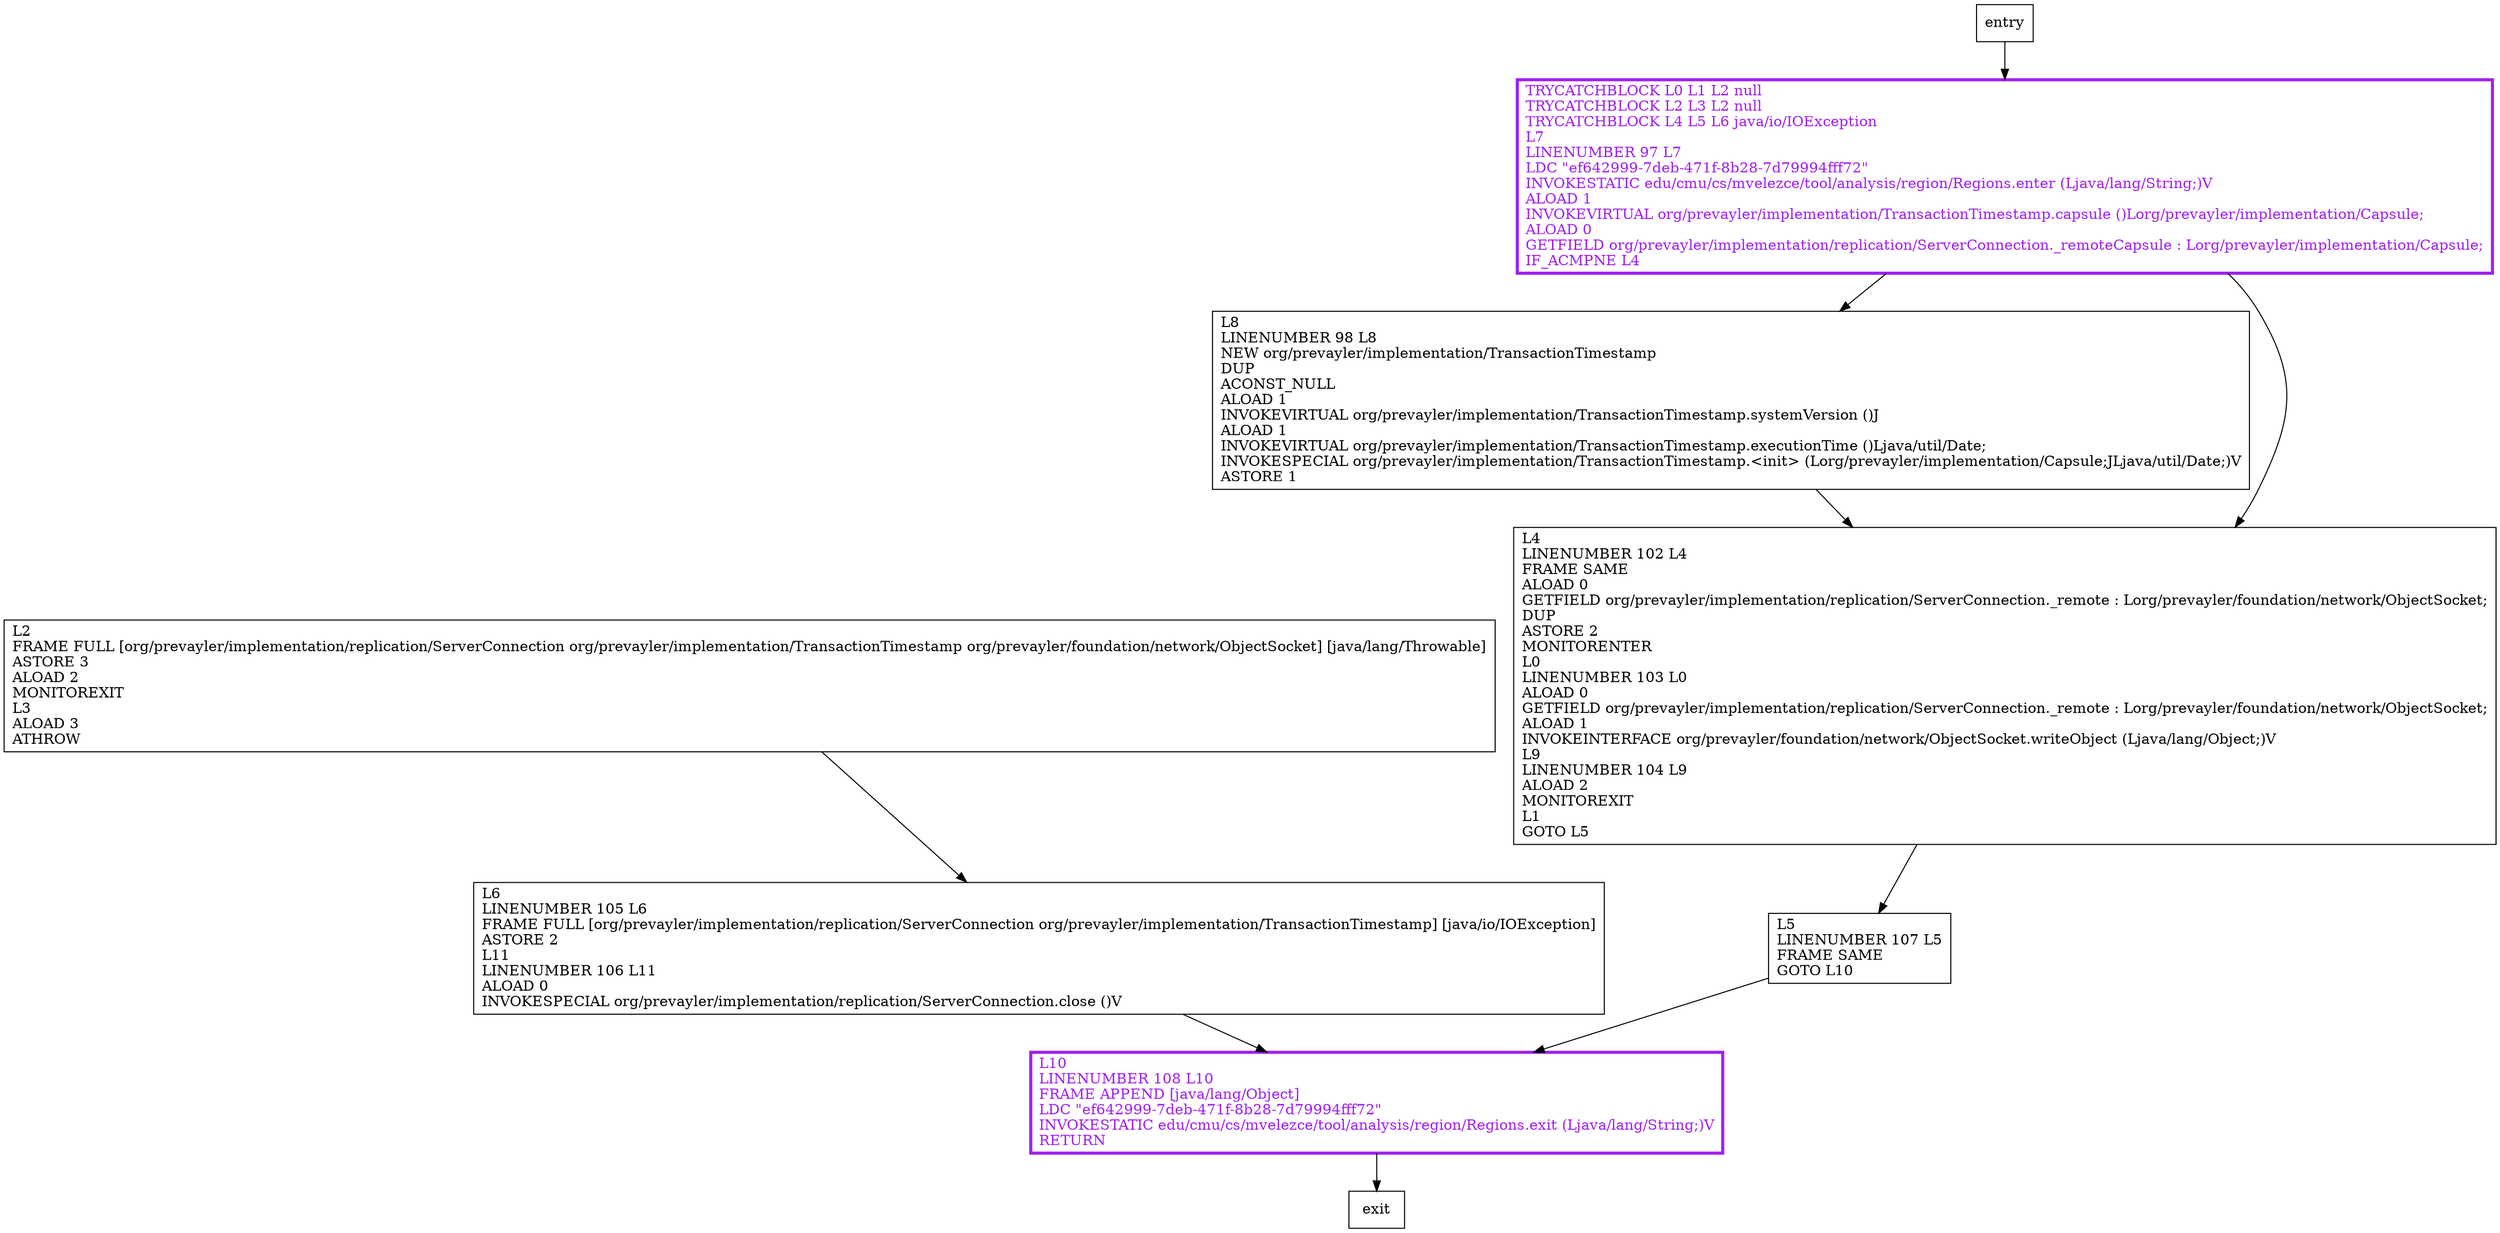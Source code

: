 digraph receive {
node [shape=record];
1866142672 [label="L2\lFRAME FULL [org/prevayler/implementation/replication/ServerConnection org/prevayler/implementation/TransactionTimestamp org/prevayler/foundation/network/ObjectSocket] [java/lang/Throwable]\lASTORE 3\lALOAD 2\lMONITOREXIT\lL3\lALOAD 3\lATHROW\l"];
43402513 [label="L6\lLINENUMBER 105 L6\lFRAME FULL [org/prevayler/implementation/replication/ServerConnection org/prevayler/implementation/TransactionTimestamp] [java/io/IOException]\lASTORE 2\lL11\lLINENUMBER 106 L11\lALOAD 0\lINVOKESPECIAL org/prevayler/implementation/replication/ServerConnection.close ()V\l"];
663317819 [label="L8\lLINENUMBER 98 L8\lNEW org/prevayler/implementation/TransactionTimestamp\lDUP\lACONST_NULL\lALOAD 1\lINVOKEVIRTUAL org/prevayler/implementation/TransactionTimestamp.systemVersion ()J\lALOAD 1\lINVOKEVIRTUAL org/prevayler/implementation/TransactionTimestamp.executionTime ()Ljava/util/Date;\lINVOKESPECIAL org/prevayler/implementation/TransactionTimestamp.\<init\> (Lorg/prevayler/implementation/Capsule;JLjava/util/Date;)V\lASTORE 1\l"];
1855590605 [label="L10\lLINENUMBER 108 L10\lFRAME APPEND [java/lang/Object]\lLDC \"ef642999-7deb-471f-8b28-7d79994fff72\"\lINVOKESTATIC edu/cmu/cs/mvelezce/tool/analysis/region/Regions.exit (Ljava/lang/String;)V\lRETURN\l"];
429462686 [label="TRYCATCHBLOCK L0 L1 L2 null\lTRYCATCHBLOCK L2 L3 L2 null\lTRYCATCHBLOCK L4 L5 L6 java/io/IOException\lL7\lLINENUMBER 97 L7\lLDC \"ef642999-7deb-471f-8b28-7d79994fff72\"\lINVOKESTATIC edu/cmu/cs/mvelezce/tool/analysis/region/Regions.enter (Ljava/lang/String;)V\lALOAD 1\lINVOKEVIRTUAL org/prevayler/implementation/TransactionTimestamp.capsule ()Lorg/prevayler/implementation/Capsule;\lALOAD 0\lGETFIELD org/prevayler/implementation/replication/ServerConnection._remoteCapsule : Lorg/prevayler/implementation/Capsule;\lIF_ACMPNE L4\l"];
106787773 [label="L4\lLINENUMBER 102 L4\lFRAME SAME\lALOAD 0\lGETFIELD org/prevayler/implementation/replication/ServerConnection._remote : Lorg/prevayler/foundation/network/ObjectSocket;\lDUP\lASTORE 2\lMONITORENTER\lL0\lLINENUMBER 103 L0\lALOAD 0\lGETFIELD org/prevayler/implementation/replication/ServerConnection._remote : Lorg/prevayler/foundation/network/ObjectSocket;\lALOAD 1\lINVOKEINTERFACE org/prevayler/foundation/network/ObjectSocket.writeObject (Ljava/lang/Object;)V\lL9\lLINENUMBER 104 L9\lALOAD 2\lMONITOREXIT\lL1\lGOTO L5\l"];
1054334320 [label="L5\lLINENUMBER 107 L5\lFRAME SAME\lGOTO L10\l"];
entry;
exit;
entry -> 429462686;
1866142672 -> 43402513;
43402513 -> 1855590605;
663317819 -> 106787773;
1855590605 -> exit;
429462686 -> 663317819;
429462686 -> 106787773;
106787773 -> 1054334320;
1054334320 -> 1855590605;
1855590605[fontcolor="purple", penwidth=3, color="purple"];
429462686[fontcolor="purple", penwidth=3, color="purple"];
}
